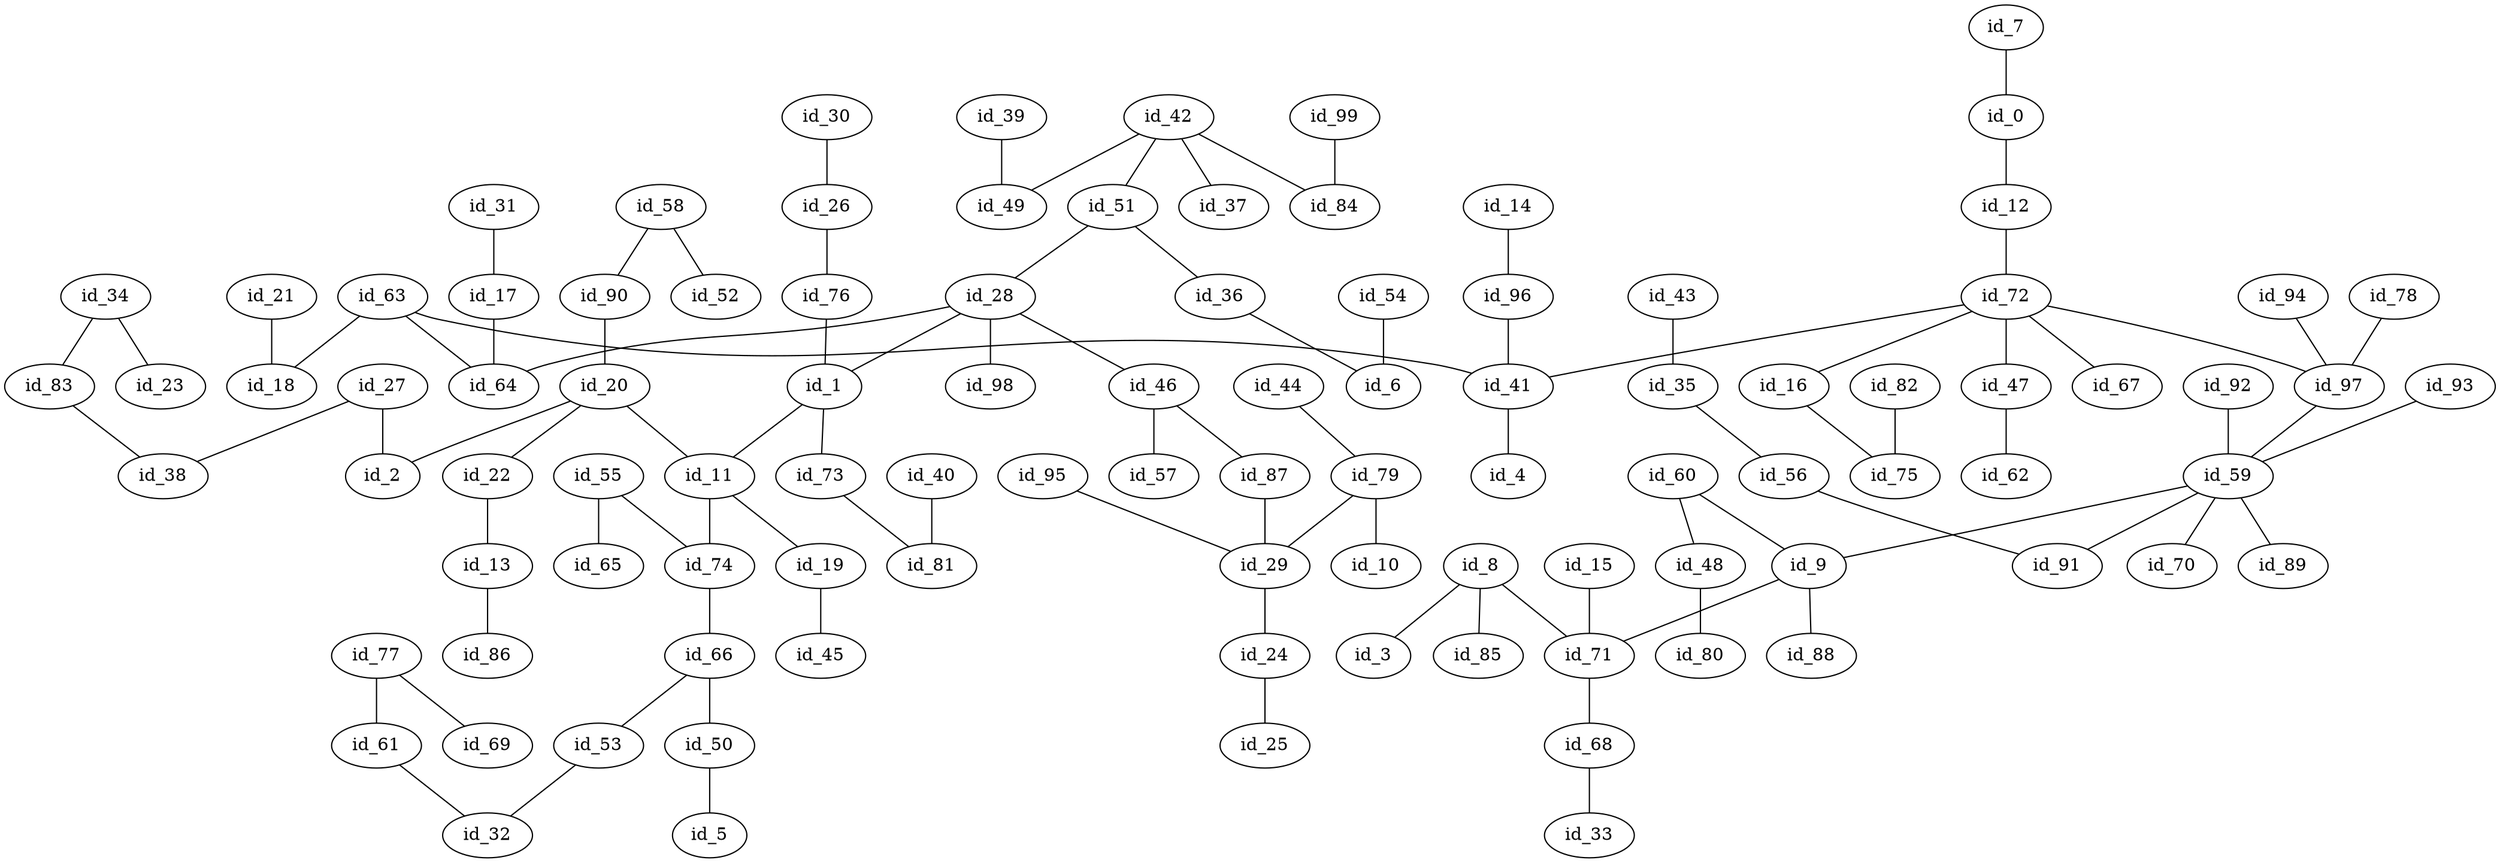 graph GR{
id_0;
id_1;
id_2;
id_3;
id_4;
id_5;
id_6;
id_7;
id_8;
id_9;
id_10;
id_11;
id_12;
id_13;
id_14;
id_15;
id_16;
id_17;
id_18;
id_19;
id_20;
id_21;
id_22;
id_23;
id_24;
id_25;
id_26;
id_27;
id_28;
id_29;
id_30;
id_31;
id_32;
id_33;
id_34;
id_35;
id_36;
id_37;
id_38;
id_39;
id_40;
id_41;
id_42;
id_43;
id_44;
id_45;
id_46;
id_47;
id_48;
id_49;
id_50;
id_51;
id_52;
id_53;
id_54;
id_55;
id_56;
id_57;
id_58;
id_59;
id_60;
id_61;
id_62;
id_63;
id_64;
id_65;
id_66;
id_67;
id_68;
id_69;
id_70;
id_71;
id_72;
id_73;
id_74;
id_75;
id_76;
id_77;
id_78;
id_79;
id_80;
id_81;
id_82;
id_83;
id_84;
id_85;
id_86;
id_87;
id_88;
id_89;
id_90;
id_91;
id_92;
id_93;
id_94;
id_95;
id_96;
id_97;
id_98;
id_99;
id_24--id_25;
id_14--id_96;
id_82--id_75;
id_79--id_10;
id_72--id_67;
id_48--id_80;
id_47--id_62;
id_96--id_41;
id_73--id_81;
id_50--id_5;
id_44--id_79;
id_40--id_81;
id_21--id_18;
id_9--id_71;
id_94--id_97;
id_76--id_1;
id_72--id_97;
id_72--id_47;
id_71--id_68;
id_61--id_32;
id_59--id_89;
id_58--id_52;
id_56--id_91;
id_54--id_6;
id_43--id_35;
id_42--id_49;
id_39--id_49;
id_34--id_83;
id_31--id_17;
id_28--id_98;
id_28--id_46;
id_15--id_71;
id_8--id_3;
id_99--id_84;
id_95--id_29;
id_83--id_38;
id_79--id_29;
id_78--id_97;
id_77--id_61;
id_72--id_41;
id_63--id_64;
id_59--id_9;
id_55--id_65;
id_53--id_32;
id_51--id_28;
id_46--id_87;
id_42--id_37;
id_35--id_56;
id_30--id_26;
id_27--id_38;
id_16--id_75;
id_11--id_74;
id_8--id_85;
id_8--id_71;
id_93--id_59;
id_90--id_20;
id_87--id_29;
id_77--id_69;
id_72--id_16;
id_66--id_50;
id_59--id_70;
id_51--id_36;
id_46--id_57;
id_41--id_4;
id_36--id_6;
id_34--id_23;
id_29--id_24;
id_28--id_64;
id_20--id_22;
id_20--id_2;
id_19--id_45;
id_17--id_64;
id_13--id_86;
id_12--id_72;
id_9--id_88;
id_7--id_0;
id_1--id_73;
id_1--id_11;
id_0--id_12;
id_97--id_59;
id_92--id_59;
id_74--id_66;
id_68--id_33;
id_66--id_53;
id_63--id_41;
id_63--id_18;
id_60--id_48;
id_60--id_9;
id_59--id_91;
id_58--id_90;
id_55--id_74;
id_42--id_84;
id_42--id_51;
id_28--id_1;
id_27--id_2;
id_26--id_76;
id_22--id_13;
id_20--id_11;
id_11--id_19;
}